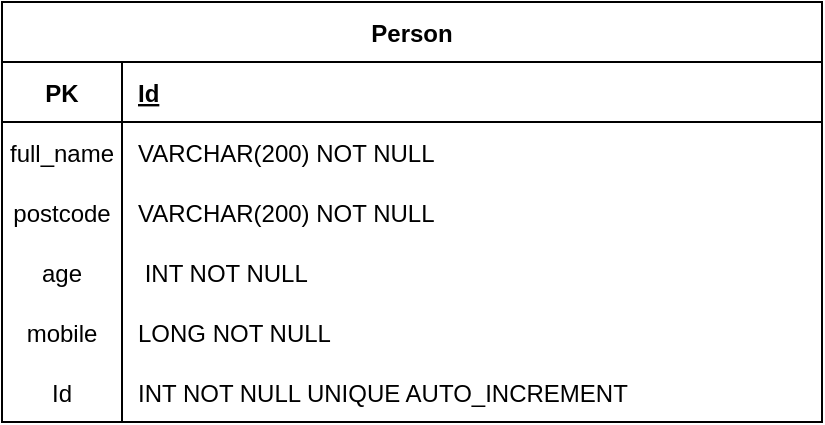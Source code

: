 <mxfile version="20.2.6" type="github">
  <diagram id="R2lEEEUBdFMjLlhIrx00" name="Page-1">
    <mxGraphModel dx="1038" dy="579" grid="1" gridSize="10" guides="1" tooltips="1" connect="1" arrows="1" fold="1" page="1" pageScale="1" pageWidth="850" pageHeight="1100" math="0" shadow="0" extFonts="Permanent Marker^https://fonts.googleapis.com/css?family=Permanent+Marker">
      <root>
        <mxCell id="0" />
        <mxCell id="1" parent="0" />
        <mxCell id="7yW6Hvj5OfX9c1JMQD8e-14" value="Person" style="shape=table;startSize=30;container=1;collapsible=1;childLayout=tableLayout;fixedRows=1;rowLines=0;fontStyle=1;align=center;resizeLast=1;" vertex="1" parent="1">
          <mxGeometry x="160" y="100" width="410" height="210" as="geometry" />
        </mxCell>
        <mxCell id="7yW6Hvj5OfX9c1JMQD8e-15" value="" style="shape=tableRow;horizontal=0;startSize=0;swimlaneHead=0;swimlaneBody=0;fillColor=none;collapsible=0;dropTarget=0;points=[[0,0.5],[1,0.5]];portConstraint=eastwest;top=0;left=0;right=0;bottom=1;" vertex="1" parent="7yW6Hvj5OfX9c1JMQD8e-14">
          <mxGeometry y="30" width="410" height="30" as="geometry" />
        </mxCell>
        <mxCell id="7yW6Hvj5OfX9c1JMQD8e-16" value="PK" style="shape=partialRectangle;connectable=0;fillColor=none;top=0;left=0;bottom=0;right=0;fontStyle=1;overflow=hidden;" vertex="1" parent="7yW6Hvj5OfX9c1JMQD8e-15">
          <mxGeometry width="60" height="30" as="geometry">
            <mxRectangle width="60" height="30" as="alternateBounds" />
          </mxGeometry>
        </mxCell>
        <mxCell id="7yW6Hvj5OfX9c1JMQD8e-17" value="Id" style="shape=partialRectangle;connectable=0;fillColor=none;top=0;left=0;bottom=0;right=0;align=left;spacingLeft=6;fontStyle=5;overflow=hidden;" vertex="1" parent="7yW6Hvj5OfX9c1JMQD8e-15">
          <mxGeometry x="60" width="350" height="30" as="geometry">
            <mxRectangle width="350" height="30" as="alternateBounds" />
          </mxGeometry>
        </mxCell>
        <mxCell id="7yW6Hvj5OfX9c1JMQD8e-18" value="" style="shape=tableRow;horizontal=0;startSize=0;swimlaneHead=0;swimlaneBody=0;fillColor=none;collapsible=0;dropTarget=0;points=[[0,0.5],[1,0.5]];portConstraint=eastwest;top=0;left=0;right=0;bottom=0;" vertex="1" parent="7yW6Hvj5OfX9c1JMQD8e-14">
          <mxGeometry y="60" width="410" height="30" as="geometry" />
        </mxCell>
        <mxCell id="7yW6Hvj5OfX9c1JMQD8e-19" value="full_name" style="shape=partialRectangle;connectable=0;fillColor=none;top=0;left=0;bottom=0;right=0;editable=1;overflow=hidden;" vertex="1" parent="7yW6Hvj5OfX9c1JMQD8e-18">
          <mxGeometry width="60" height="30" as="geometry">
            <mxRectangle width="60" height="30" as="alternateBounds" />
          </mxGeometry>
        </mxCell>
        <mxCell id="7yW6Hvj5OfX9c1JMQD8e-20" value="VARCHAR(200) NOT NULL" style="shape=partialRectangle;connectable=0;fillColor=none;top=0;left=0;bottom=0;right=0;align=left;spacingLeft=6;overflow=hidden;" vertex="1" parent="7yW6Hvj5OfX9c1JMQD8e-18">
          <mxGeometry x="60" width="350" height="30" as="geometry">
            <mxRectangle width="350" height="30" as="alternateBounds" />
          </mxGeometry>
        </mxCell>
        <mxCell id="7yW6Hvj5OfX9c1JMQD8e-21" value="" style="shape=tableRow;horizontal=0;startSize=0;swimlaneHead=0;swimlaneBody=0;fillColor=none;collapsible=0;dropTarget=0;points=[[0,0.5],[1,0.5]];portConstraint=eastwest;top=0;left=0;right=0;bottom=0;" vertex="1" parent="7yW6Hvj5OfX9c1JMQD8e-14">
          <mxGeometry y="90" width="410" height="30" as="geometry" />
        </mxCell>
        <mxCell id="7yW6Hvj5OfX9c1JMQD8e-22" value="postcode" style="shape=partialRectangle;connectable=0;fillColor=none;top=0;left=0;bottom=0;right=0;editable=1;overflow=hidden;" vertex="1" parent="7yW6Hvj5OfX9c1JMQD8e-21">
          <mxGeometry width="60" height="30" as="geometry">
            <mxRectangle width="60" height="30" as="alternateBounds" />
          </mxGeometry>
        </mxCell>
        <mxCell id="7yW6Hvj5OfX9c1JMQD8e-23" value="VARCHAR(200) NOT NULL" style="shape=partialRectangle;connectable=0;fillColor=none;top=0;left=0;bottom=0;right=0;align=left;spacingLeft=6;overflow=hidden;" vertex="1" parent="7yW6Hvj5OfX9c1JMQD8e-21">
          <mxGeometry x="60" width="350" height="30" as="geometry">
            <mxRectangle width="350" height="30" as="alternateBounds" />
          </mxGeometry>
        </mxCell>
        <mxCell id="7yW6Hvj5OfX9c1JMQD8e-24" value="" style="shape=tableRow;horizontal=0;startSize=0;swimlaneHead=0;swimlaneBody=0;fillColor=none;collapsible=0;dropTarget=0;points=[[0,0.5],[1,0.5]];portConstraint=eastwest;top=0;left=0;right=0;bottom=0;" vertex="1" parent="7yW6Hvj5OfX9c1JMQD8e-14">
          <mxGeometry y="120" width="410" height="30" as="geometry" />
        </mxCell>
        <mxCell id="7yW6Hvj5OfX9c1JMQD8e-25" value="age" style="shape=partialRectangle;connectable=0;fillColor=none;top=0;left=0;bottom=0;right=0;editable=1;overflow=hidden;" vertex="1" parent="7yW6Hvj5OfX9c1JMQD8e-24">
          <mxGeometry width="60" height="30" as="geometry">
            <mxRectangle width="60" height="30" as="alternateBounds" />
          </mxGeometry>
        </mxCell>
        <mxCell id="7yW6Hvj5OfX9c1JMQD8e-26" value=" INT NOT NULL" style="shape=partialRectangle;connectable=0;fillColor=none;top=0;left=0;bottom=0;right=0;align=left;spacingLeft=6;overflow=hidden;" vertex="1" parent="7yW6Hvj5OfX9c1JMQD8e-24">
          <mxGeometry x="60" width="350" height="30" as="geometry">
            <mxRectangle width="350" height="30" as="alternateBounds" />
          </mxGeometry>
        </mxCell>
        <mxCell id="7yW6Hvj5OfX9c1JMQD8e-27" value="" style="shape=tableRow;horizontal=0;startSize=0;swimlaneHead=0;swimlaneBody=0;fillColor=none;collapsible=0;dropTarget=0;points=[[0,0.5],[1,0.5]];portConstraint=eastwest;top=0;left=0;right=0;bottom=0;" vertex="1" parent="7yW6Hvj5OfX9c1JMQD8e-14">
          <mxGeometry y="150" width="410" height="30" as="geometry" />
        </mxCell>
        <mxCell id="7yW6Hvj5OfX9c1JMQD8e-28" value="mobile" style="shape=partialRectangle;connectable=0;fillColor=none;top=0;left=0;bottom=0;right=0;editable=1;overflow=hidden;" vertex="1" parent="7yW6Hvj5OfX9c1JMQD8e-27">
          <mxGeometry width="60" height="30" as="geometry">
            <mxRectangle width="60" height="30" as="alternateBounds" />
          </mxGeometry>
        </mxCell>
        <mxCell id="7yW6Hvj5OfX9c1JMQD8e-29" value="LONG NOT NULL" style="shape=partialRectangle;connectable=0;fillColor=none;top=0;left=0;bottom=0;right=0;align=left;spacingLeft=6;overflow=hidden;" vertex="1" parent="7yW6Hvj5OfX9c1JMQD8e-27">
          <mxGeometry x="60" width="350" height="30" as="geometry">
            <mxRectangle width="350" height="30" as="alternateBounds" />
          </mxGeometry>
        </mxCell>
        <mxCell id="7yW6Hvj5OfX9c1JMQD8e-30" value="" style="shape=tableRow;horizontal=0;startSize=0;swimlaneHead=0;swimlaneBody=0;fillColor=none;collapsible=0;dropTarget=0;points=[[0,0.5],[1,0.5]];portConstraint=eastwest;top=0;left=0;right=0;bottom=0;" vertex="1" parent="7yW6Hvj5OfX9c1JMQD8e-14">
          <mxGeometry y="180" width="410" height="30" as="geometry" />
        </mxCell>
        <mxCell id="7yW6Hvj5OfX9c1JMQD8e-31" value="Id" style="shape=partialRectangle;connectable=0;fillColor=none;top=0;left=0;bottom=0;right=0;editable=1;overflow=hidden;" vertex="1" parent="7yW6Hvj5OfX9c1JMQD8e-30">
          <mxGeometry width="60" height="30" as="geometry">
            <mxRectangle width="60" height="30" as="alternateBounds" />
          </mxGeometry>
        </mxCell>
        <mxCell id="7yW6Hvj5OfX9c1JMQD8e-32" value="INT NOT NULL UNIQUE AUTO_INCREMENT" style="shape=partialRectangle;connectable=0;fillColor=none;top=0;left=0;bottom=0;right=0;align=left;spacingLeft=6;overflow=hidden;" vertex="1" parent="7yW6Hvj5OfX9c1JMQD8e-30">
          <mxGeometry x="60" width="350" height="30" as="geometry">
            <mxRectangle width="350" height="30" as="alternateBounds" />
          </mxGeometry>
        </mxCell>
      </root>
    </mxGraphModel>
  </diagram>
</mxfile>
